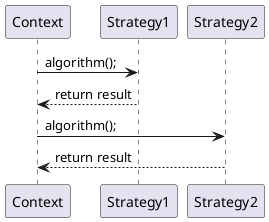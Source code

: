 @startuml
Context -> Strategy1: algorithm();
Context <-- Strategy1: return result

Context -> Strategy2: algorithm();
Context <-- Strategy2: return result
@enduml
